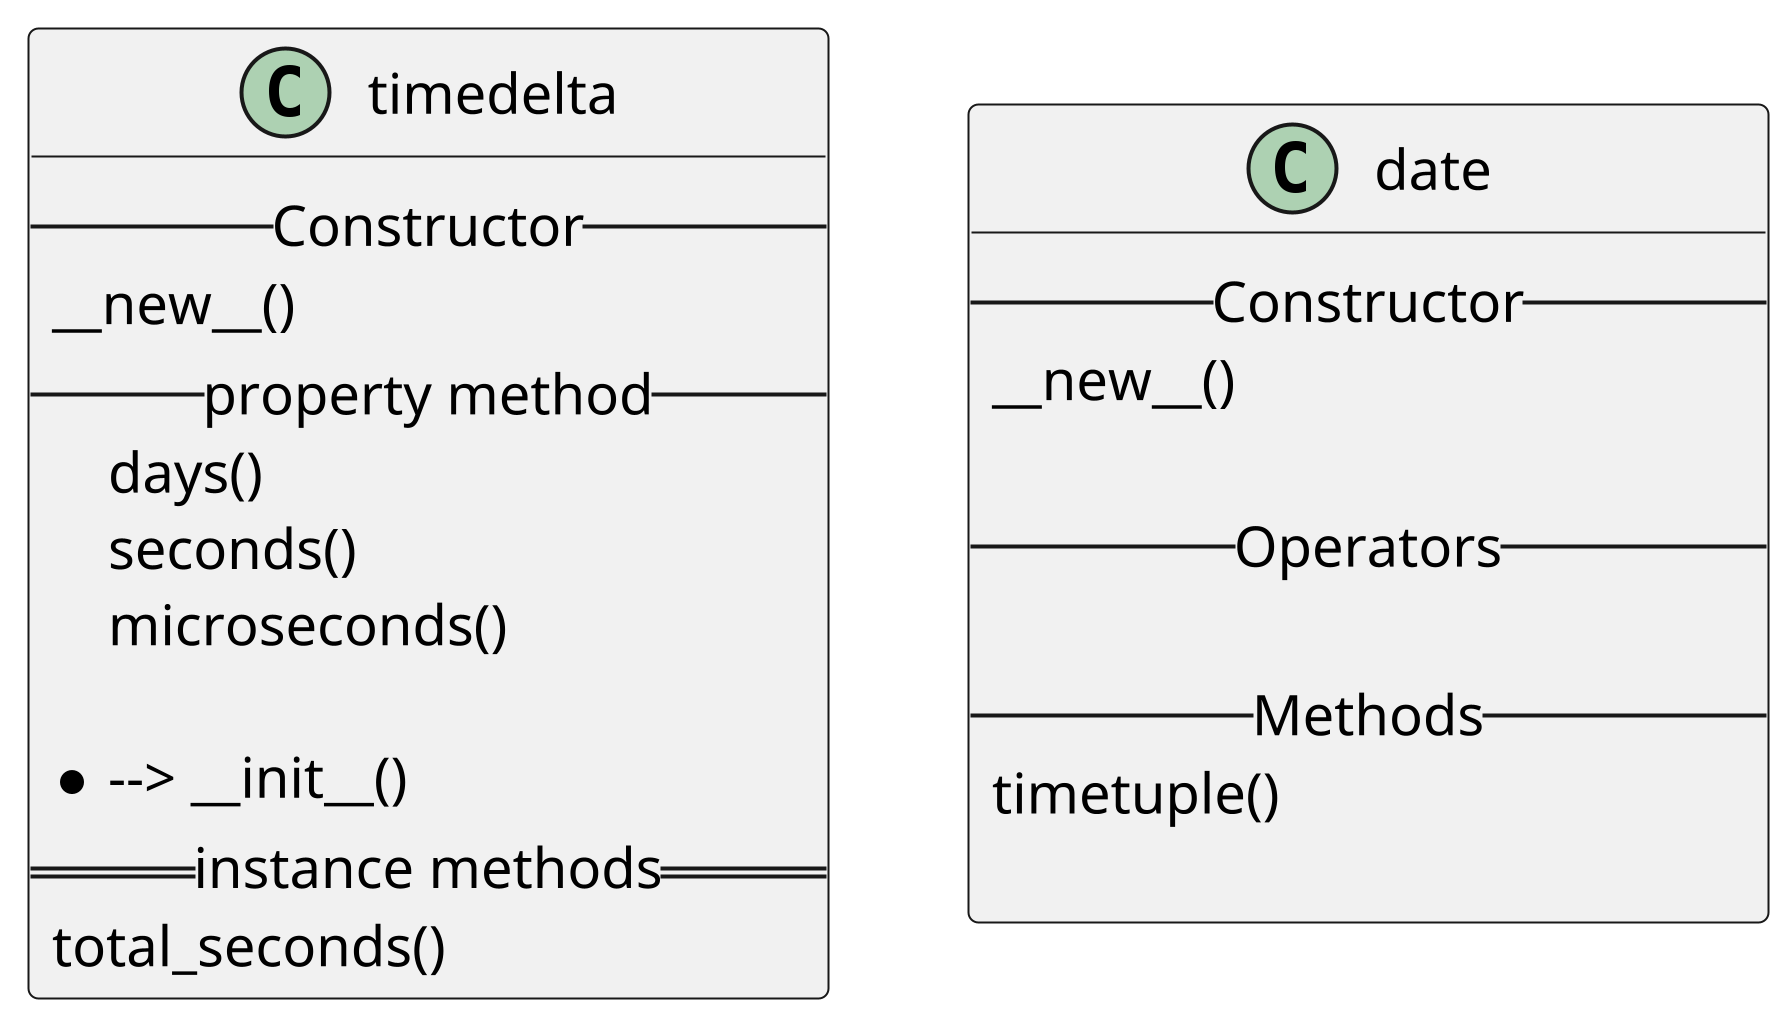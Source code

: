@startuml datetime
skinparam MinClassWidth 200
scale 1200 width
scale 1024 height

class timedelta{
    --Constructor--
    __new__()
    --property method--
    days()
    seconds()
    microseconds()

    * --> __init__()
    ==instance methods==
    total_seconds()
}

class date{
    --Constructor--
    __new__()

    --Operators--

    --Methods--
    timetuple()

}
@enduml